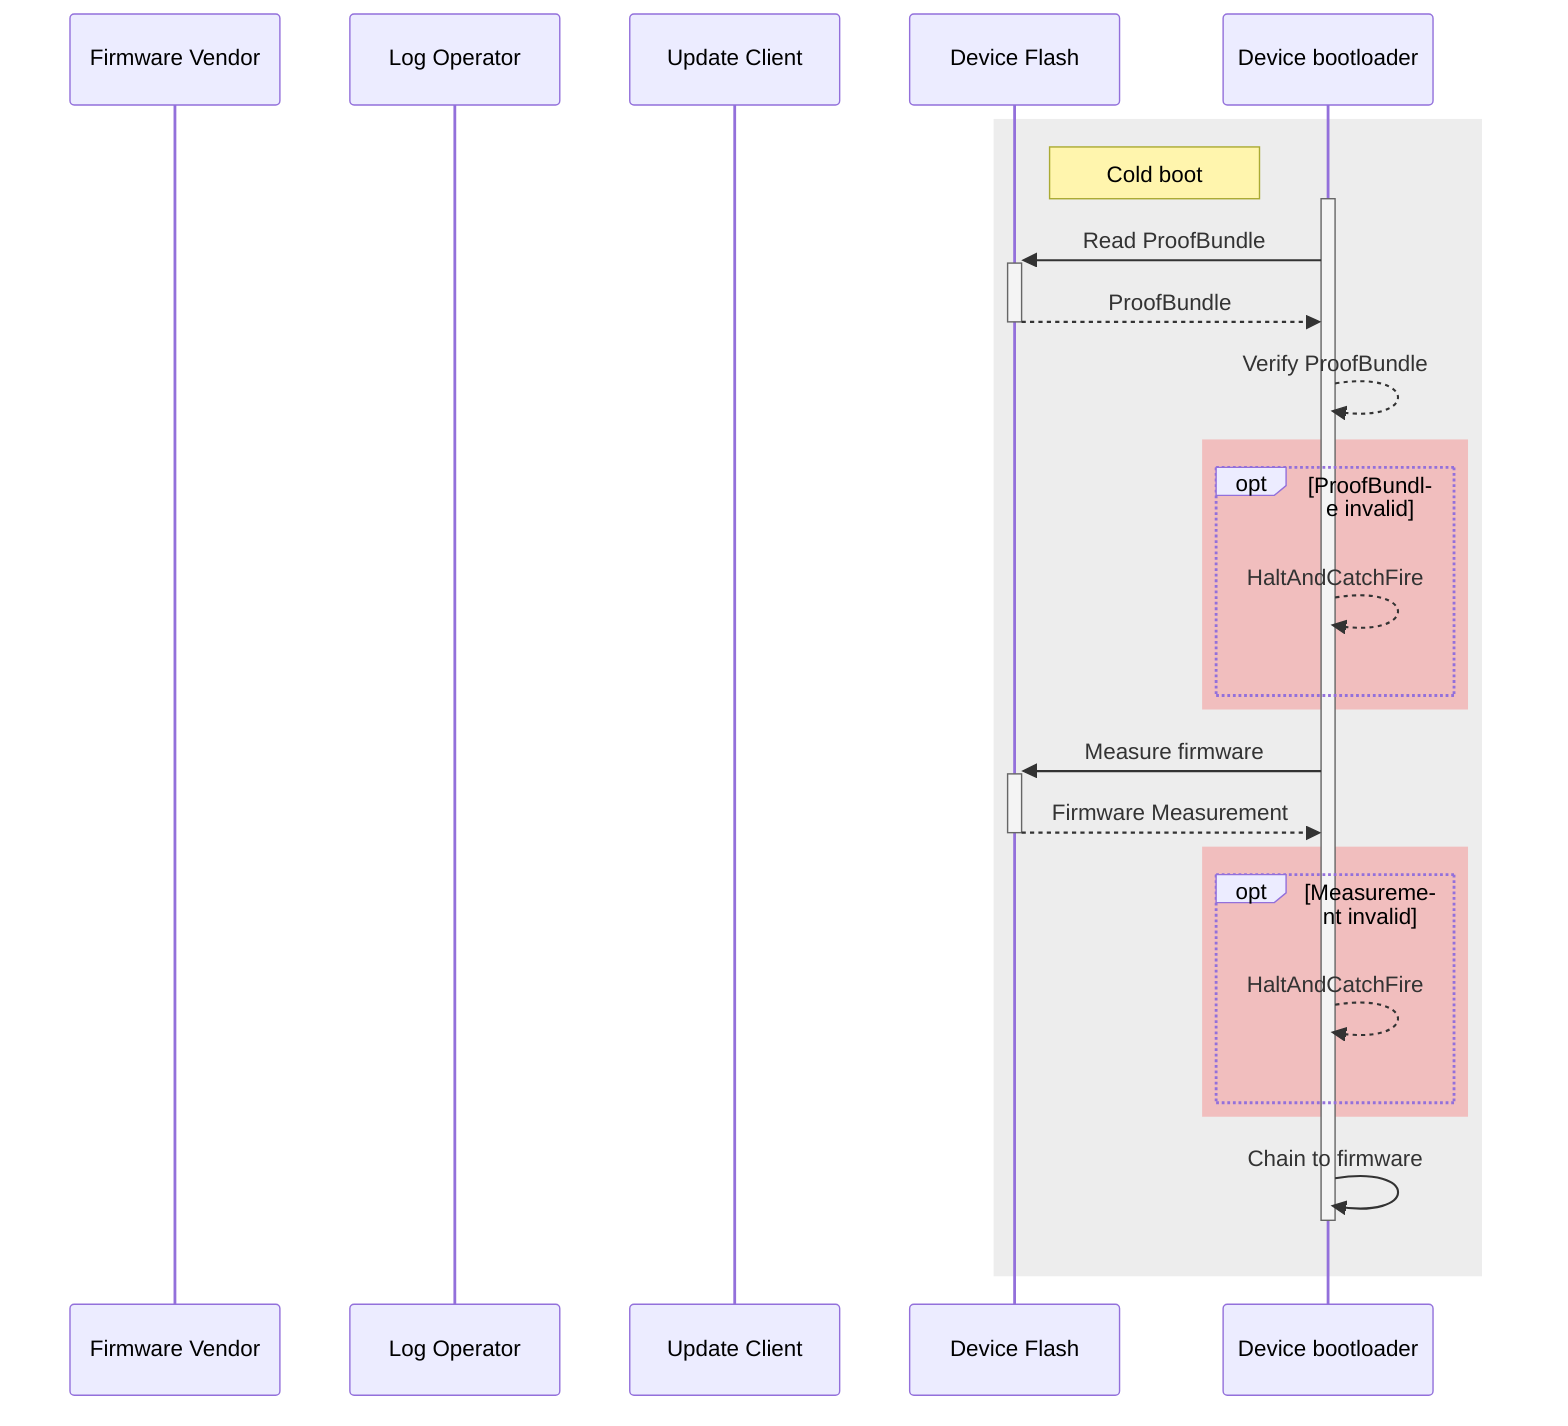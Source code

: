 sequenceDiagram
    participant vendor as Firmware Vendor
    participant log as Log Operator
    participant update as Update Client
    participant flash as Device Flash
    participant bootloader as Device bootloader

    rect rgba(80,80,80,0.1)
        note right of flash: Cold boot
        activate bootloader
        bootloader ->>+ flash: Read ProofBundle
        flash -->>- bootloader: ProofBundle
        bootloader -->> bootloader: Verify ProofBundle
        rect rgba(255, 0, 0, 0.2)
            opt ProofBundle invalid
                bootloader -->> bootloader: HaltAndCatchFire
            end
        end
        bootloader ->>+ flash: Measure firmware
        flash -->>- bootloader: Firmware Measurement
        rect rgba(255, 0, 0, 0.2)
            opt Measurement invalid
                bootloader -->> bootloader: HaltAndCatchFire
            end
        end

        bootloader ->> bootloader: Chain to firmware

        deactivate bootloader
    end
